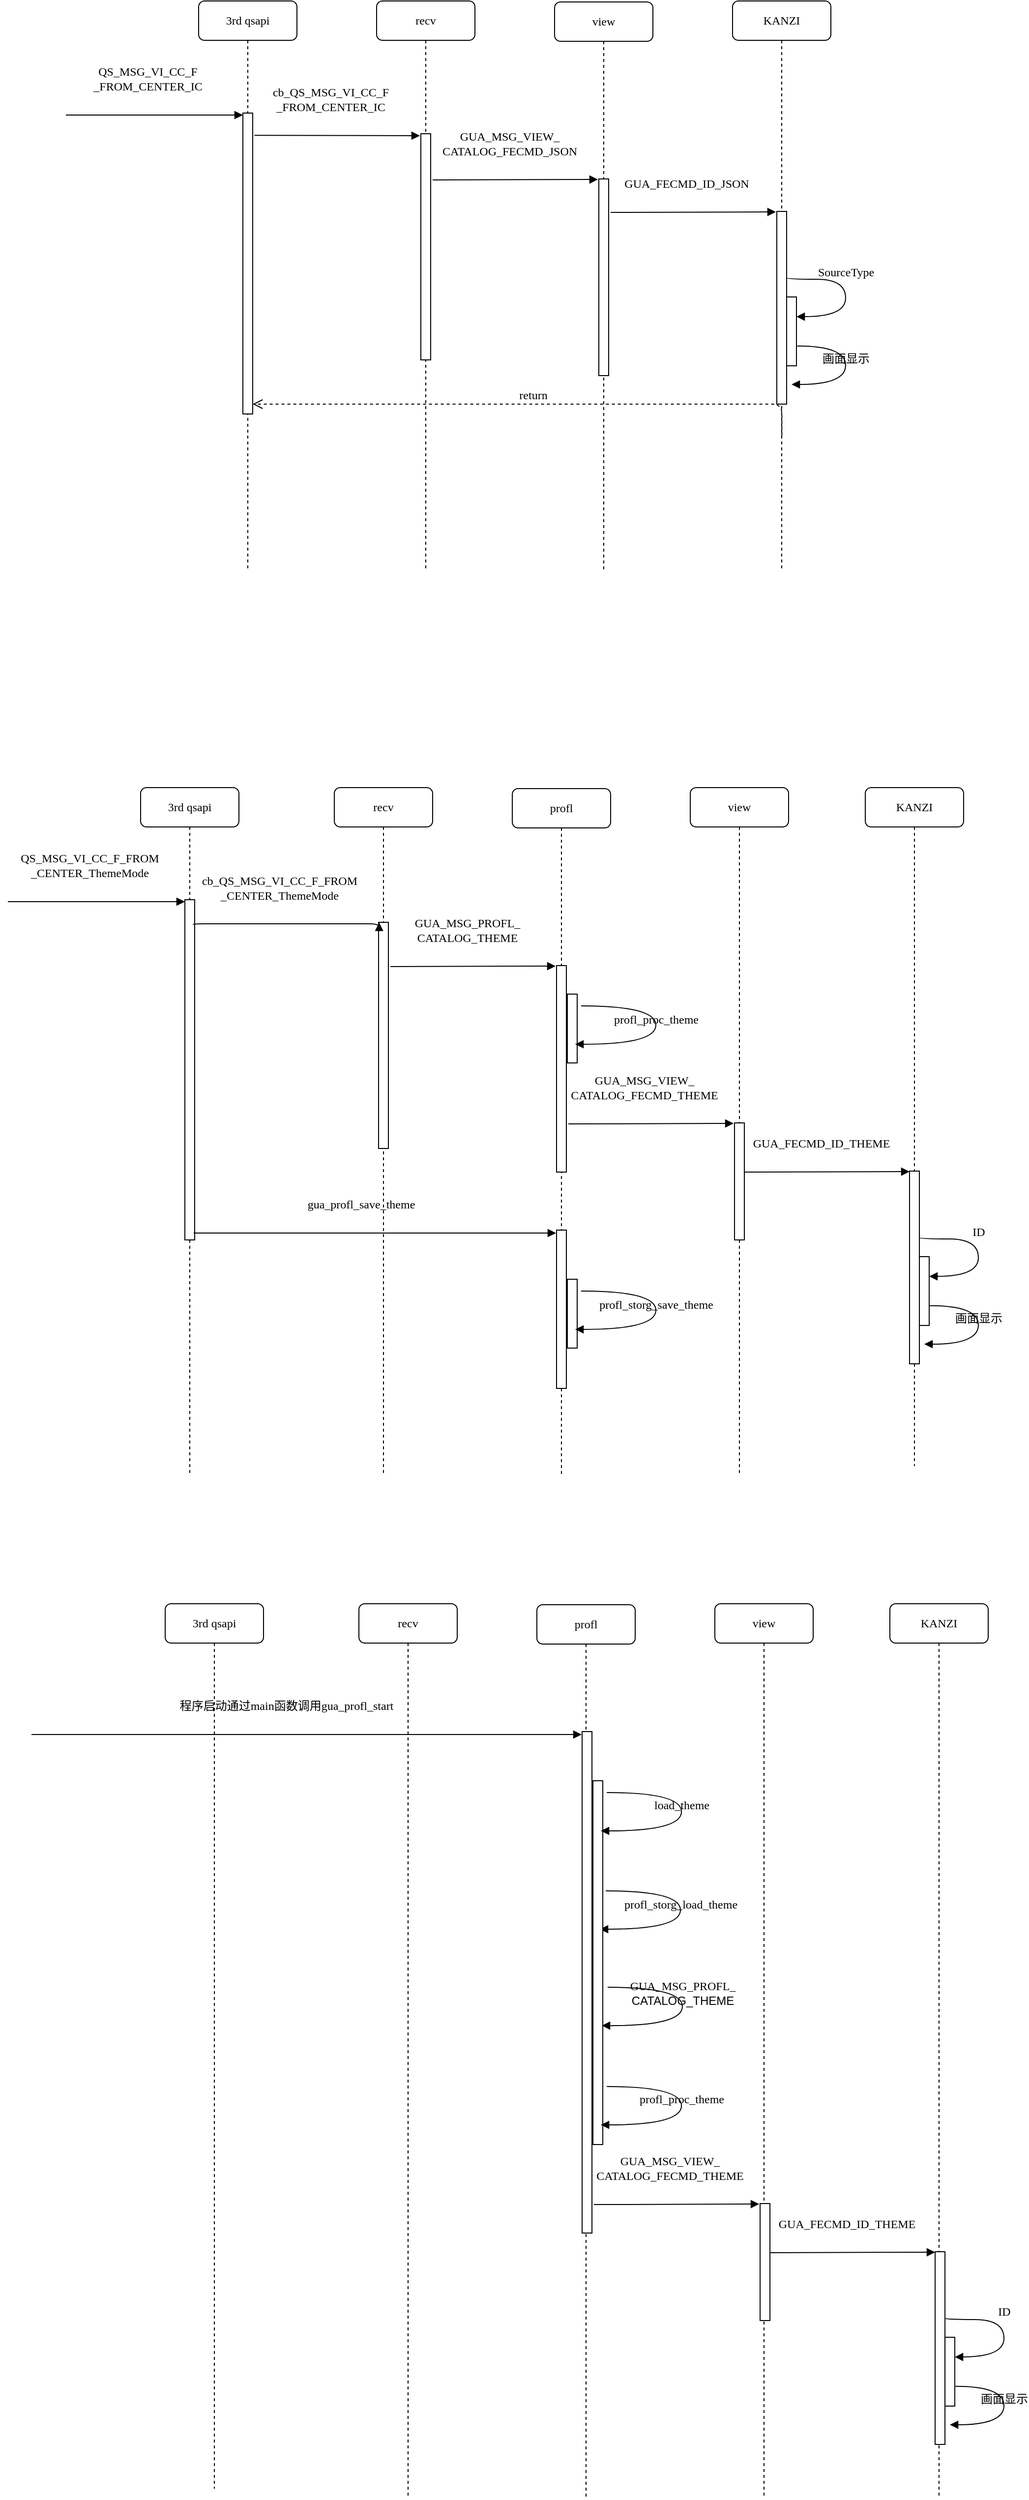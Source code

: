 <mxfile version="22.0.6" type="github">
  <diagram name="Page-1" id="13e1069c-82ec-6db2-03f1-153e76fe0fe0">
    <mxGraphModel dx="1179" dy="782" grid="1" gridSize="10" guides="1" tooltips="1" connect="1" arrows="1" fold="1" page="1" pageScale="1" pageWidth="1100" pageHeight="850" background="none" math="0" shadow="0">
      <root>
        <mxCell id="0" />
        <mxCell id="1" parent="0" />
        <mxCell id="7baba1c4bc27f4b0-2" value="recv" style="shape=umlLifeline;perimeter=lifelinePerimeter;whiteSpace=wrap;html=1;container=1;collapsible=0;recursiveResize=0;outlineConnect=0;rounded=1;shadow=0;comic=0;labelBackgroundColor=none;strokeWidth=1;fontFamily=Verdana;fontSize=12;align=center;" parent="1" vertex="1">
          <mxGeometry x="406" y="80" width="100" height="580" as="geometry" />
        </mxCell>
        <mxCell id="7baba1c4bc27f4b0-10" value="" style="html=1;points=[];perimeter=orthogonalPerimeter;rounded=0;shadow=0;comic=0;labelBackgroundColor=none;strokeWidth=1;fontFamily=Verdana;fontSize=12;align=center;" parent="7baba1c4bc27f4b0-2" vertex="1">
          <mxGeometry x="45" y="135" width="10" height="230" as="geometry" />
        </mxCell>
        <mxCell id="7baba1c4bc27f4b0-3" value="view" style="shape=umlLifeline;perimeter=lifelinePerimeter;whiteSpace=wrap;html=1;container=1;collapsible=0;recursiveResize=0;outlineConnect=0;rounded=1;shadow=0;comic=0;labelBackgroundColor=none;strokeWidth=1;fontFamily=Verdana;fontSize=12;align=center;" parent="1" vertex="1">
          <mxGeometry x="587" y="81" width="100" height="580" as="geometry" />
        </mxCell>
        <mxCell id="7baba1c4bc27f4b0-13" value="" style="html=1;points=[];perimeter=orthogonalPerimeter;rounded=0;shadow=0;comic=0;labelBackgroundColor=none;strokeWidth=1;fontFamily=Verdana;fontSize=12;align=center;" parent="7baba1c4bc27f4b0-3" vertex="1">
          <mxGeometry x="45" y="180" width="10" height="200" as="geometry" />
        </mxCell>
        <mxCell id="7baba1c4bc27f4b0-4" value="KANZI" style="shape=umlLifeline;perimeter=lifelinePerimeter;whiteSpace=wrap;html=1;container=1;collapsible=0;recursiveResize=0;outlineConnect=0;rounded=1;shadow=0;comic=0;labelBackgroundColor=none;strokeWidth=1;fontFamily=Verdana;fontSize=12;align=center;" parent="1" vertex="1">
          <mxGeometry x="768" y="80" width="100" height="580" as="geometry" />
        </mxCell>
        <mxCell id="7baba1c4bc27f4b0-8" value="3rd qsapi" style="shape=umlLifeline;perimeter=lifelinePerimeter;whiteSpace=wrap;html=1;container=1;collapsible=0;recursiveResize=0;outlineConnect=0;rounded=1;shadow=0;comic=0;labelBackgroundColor=none;strokeWidth=1;fontFamily=Verdana;fontSize=12;align=center;" parent="1" vertex="1">
          <mxGeometry x="225" y="80" width="100" height="580" as="geometry" />
        </mxCell>
        <mxCell id="7baba1c4bc27f4b0-9" value="" style="html=1;points=[];perimeter=orthogonalPerimeter;rounded=0;shadow=0;comic=0;labelBackgroundColor=none;strokeWidth=1;fontFamily=Verdana;fontSize=12;align=center;" parent="7baba1c4bc27f4b0-8" vertex="1">
          <mxGeometry x="45" y="114" width="10" height="306" as="geometry" />
        </mxCell>
        <mxCell id="rQlBkAVt-6RhBXm4ACiW-3" value="QS_MSG_VI_CC_F&lt;br style=&quot;border-color: var(--border-color);&quot;&gt;_FROM_CENTER_IC" style="html=1;verticalAlign=bottom;endArrow=block;entryX=0;entryY=0;labelBackgroundColor=none;fontFamily=Verdana;fontSize=12;edgeStyle=elbowEdgeStyle;elbow=vertical;" edge="1" parent="7baba1c4bc27f4b0-8">
          <mxGeometry x="-0.077" y="20" relative="1" as="geometry">
            <mxPoint x="-135" y="116" as="sourcePoint" />
            <mxPoint x="45" y="116.24" as="targetPoint" />
            <mxPoint as="offset" />
          </mxGeometry>
        </mxCell>
        <mxCell id="7baba1c4bc27f4b0-16" value="" style="html=1;points=[];perimeter=orthogonalPerimeter;rounded=0;shadow=0;comic=0;labelBackgroundColor=none;strokeWidth=1;fontFamily=Verdana;fontSize=12;align=center;" parent="1" vertex="1">
          <mxGeometry x="813" y="294" width="10" height="196" as="geometry" />
        </mxCell>
        <mxCell id="7baba1c4bc27f4b0-30" value="return" style="html=1;verticalAlign=bottom;endArrow=open;dashed=1;endSize=8;labelBackgroundColor=none;fontFamily=Verdana;fontSize=12;edgeStyle=elbowEdgeStyle;elbow=vertical;exitX=0.502;exitY=0.762;exitDx=0;exitDy=0;exitPerimeter=0;" parent="1" source="7baba1c4bc27f4b0-4" target="7baba1c4bc27f4b0-9" edge="1">
          <mxGeometry relative="1" as="geometry">
            <mxPoint x="925" y="626" as="targetPoint" />
            <Array as="points">
              <mxPoint x="810" y="490" />
            </Array>
            <mxPoint x="810" y="600" as="sourcePoint" />
          </mxGeometry>
        </mxCell>
        <mxCell id="7baba1c4bc27f4b0-34" value="" style="html=1;points=[];perimeter=orthogonalPerimeter;rounded=0;shadow=0;comic=0;labelBackgroundColor=none;strokeWidth=1;fontFamily=Verdana;fontSize=12;align=center;" parent="1" vertex="1">
          <mxGeometry x="823" y="381" width="10" height="70" as="geometry" />
        </mxCell>
        <mxCell id="7baba1c4bc27f4b0-35" value="&lt;p class=&quot;MsoNormal&quot;&gt;SourceType&lt;/p&gt;" style="html=1;verticalAlign=bottom;endArrow=block;labelBackgroundColor=none;fontFamily=Verdana;fontSize=12;elbow=vertical;edgeStyle=orthogonalEdgeStyle;curved=1;entryX=1;entryY=0.286;entryPerimeter=0;exitX=1.038;exitY=0.345;exitPerimeter=0;" parent="1" source="7baba1c4bc27f4b0-16" target="7baba1c4bc27f4b0-34" edge="1">
          <mxGeometry relative="1" as="geometry">
            <mxPoint x="698" y="311" as="sourcePoint" />
            <mxPoint x="828" y="311" as="targetPoint" />
            <Array as="points">
              <mxPoint x="883" y="363" />
              <mxPoint x="883" y="401" />
            </Array>
          </mxGeometry>
        </mxCell>
        <mxCell id="7baba1c4bc27f4b0-36" value="画面显示" style="html=1;verticalAlign=bottom;endArrow=block;labelBackgroundColor=none;fontFamily=Verdana;fontSize=12;elbow=vertical;edgeStyle=orthogonalEdgeStyle;curved=1;exitX=1.066;exitY=0.713;exitPerimeter=0;" parent="1" source="7baba1c4bc27f4b0-34" edge="1">
          <mxGeometry relative="1" as="geometry">
            <mxPoint x="843.333" y="431" as="sourcePoint" />
            <mxPoint x="828" y="470" as="targetPoint" />
            <Array as="points">
              <mxPoint x="883" y="431" />
              <mxPoint x="883" y="470" />
            </Array>
          </mxGeometry>
        </mxCell>
        <mxCell id="rQlBkAVt-6RhBXm4ACiW-6" value="cb_QS_MSG_VI_CC_F&lt;br&gt;_FROM_CENTER_IC" style="html=1;verticalAlign=bottom;endArrow=block;labelBackgroundColor=none;fontFamily=Verdana;fontSize=12;edgeStyle=elbowEdgeStyle;elbow=vertical;exitX=1.171;exitY=0.074;exitDx=0;exitDy=0;exitPerimeter=0;" edge="1" parent="1" source="7baba1c4bc27f4b0-9">
          <mxGeometry x="-0.077" y="20" relative="1" as="geometry">
            <mxPoint x="248" y="225" as="sourcePoint" />
            <mxPoint x="450" y="217" as="targetPoint" />
            <mxPoint as="offset" />
          </mxGeometry>
        </mxCell>
        <mxCell id="rQlBkAVt-6RhBXm4ACiW-7" value="GUA_MSG_VIEW_&lt;br&gt;CATALOG_FECMD_JSON" style="html=1;verticalAlign=bottom;endArrow=block;labelBackgroundColor=none;fontFamily=Verdana;fontSize=12;edgeStyle=elbowEdgeStyle;elbow=vertical;exitX=1.171;exitY=0.074;exitDx=0;exitDy=0;exitPerimeter=0;" edge="1" parent="1">
          <mxGeometry x="-0.077" y="20" relative="1" as="geometry">
            <mxPoint x="463" y="262" as="sourcePoint" />
            <mxPoint x="631" y="261" as="targetPoint" />
            <mxPoint as="offset" />
          </mxGeometry>
        </mxCell>
        <mxCell id="rQlBkAVt-6RhBXm4ACiW-8" value="GUA_FECMD_ID_JSON" style="html=1;verticalAlign=bottom;endArrow=block;labelBackgroundColor=none;fontFamily=Verdana;fontSize=12;edgeStyle=elbowEdgeStyle;elbow=vertical;exitX=1.171;exitY=0.074;exitDx=0;exitDy=0;exitPerimeter=0;" edge="1" parent="1">
          <mxGeometry x="-0.077" y="20" relative="1" as="geometry">
            <mxPoint x="644" y="295.06" as="sourcePoint" />
            <mxPoint x="812" y="294.06" as="targetPoint" />
            <mxPoint as="offset" />
          </mxGeometry>
        </mxCell>
        <mxCell id="rQlBkAVt-6RhBXm4ACiW-9" value="recv" style="shape=umlLifeline;perimeter=lifelinePerimeter;whiteSpace=wrap;html=1;container=1;collapsible=0;recursiveResize=0;outlineConnect=0;rounded=1;shadow=0;comic=0;labelBackgroundColor=none;strokeWidth=1;fontFamily=Verdana;fontSize=12;align=center;" vertex="1" parent="1">
          <mxGeometry x="363" y="880" width="100" height="700" as="geometry" />
        </mxCell>
        <mxCell id="rQlBkAVt-6RhBXm4ACiW-10" value="" style="html=1;points=[];perimeter=orthogonalPerimeter;rounded=0;shadow=0;comic=0;labelBackgroundColor=none;strokeWidth=1;fontFamily=Verdana;fontSize=12;align=center;" vertex="1" parent="rQlBkAVt-6RhBXm4ACiW-9">
          <mxGeometry x="45" y="137" width="10" height="230" as="geometry" />
        </mxCell>
        <mxCell id="rQlBkAVt-6RhBXm4ACiW-11" value="profl" style="shape=umlLifeline;perimeter=lifelinePerimeter;whiteSpace=wrap;html=1;container=1;collapsible=0;recursiveResize=0;outlineConnect=0;rounded=1;shadow=0;comic=0;labelBackgroundColor=none;strokeWidth=1;fontFamily=Verdana;fontSize=12;align=center;" vertex="1" parent="1">
          <mxGeometry x="544" y="881" width="100" height="699" as="geometry" />
        </mxCell>
        <mxCell id="rQlBkAVt-6RhBXm4ACiW-12" value="" style="html=1;points=[];perimeter=orthogonalPerimeter;rounded=0;shadow=0;comic=0;labelBackgroundColor=none;strokeWidth=1;fontFamily=Verdana;fontSize=12;align=center;" vertex="1" parent="rQlBkAVt-6RhBXm4ACiW-11">
          <mxGeometry x="45" y="180" width="10" height="210" as="geometry" />
        </mxCell>
        <mxCell id="rQlBkAVt-6RhBXm4ACiW-34" value="" style="html=1;points=[];perimeter=orthogonalPerimeter;rounded=0;shadow=0;comic=0;labelBackgroundColor=none;strokeWidth=1;fontFamily=Verdana;fontSize=12;align=center;" vertex="1" parent="rQlBkAVt-6RhBXm4ACiW-11">
          <mxGeometry x="56" y="209" width="10" height="70" as="geometry" />
        </mxCell>
        <mxCell id="rQlBkAVt-6RhBXm4ACiW-40" value="" style="html=1;points=[];perimeter=orthogonalPerimeter;rounded=0;shadow=0;comic=0;labelBackgroundColor=none;strokeWidth=1;fontFamily=Verdana;fontSize=12;align=center;" vertex="1" parent="rQlBkAVt-6RhBXm4ACiW-11">
          <mxGeometry x="45" y="449" width="10" height="161" as="geometry" />
        </mxCell>
        <mxCell id="rQlBkAVt-6RhBXm4ACiW-41" value="" style="html=1;points=[];perimeter=orthogonalPerimeter;rounded=0;shadow=0;comic=0;labelBackgroundColor=none;strokeWidth=1;fontFamily=Verdana;fontSize=12;align=center;" vertex="1" parent="rQlBkAVt-6RhBXm4ACiW-11">
          <mxGeometry x="56" y="499" width="10" height="70" as="geometry" />
        </mxCell>
        <mxCell id="rQlBkAVt-6RhBXm4ACiW-42" value="profl_storg_save_theme" style="html=1;verticalAlign=bottom;endArrow=block;labelBackgroundColor=none;fontFamily=Verdana;fontSize=12;elbow=vertical;edgeStyle=orthogonalEdgeStyle;curved=1;exitX=1.066;exitY=0.713;exitPerimeter=0;" edge="1" parent="rQlBkAVt-6RhBXm4ACiW-11">
          <mxGeometry relative="1" as="geometry">
            <mxPoint x="70" y="511" as="sourcePoint" />
            <mxPoint x="64" y="550" as="targetPoint" />
            <Array as="points">
              <mxPoint x="146" y="511" />
              <mxPoint x="146" y="550" />
            </Array>
          </mxGeometry>
        </mxCell>
        <mxCell id="rQlBkAVt-6RhBXm4ACiW-13" value="view" style="shape=umlLifeline;perimeter=lifelinePerimeter;whiteSpace=wrap;html=1;container=1;collapsible=0;recursiveResize=0;outlineConnect=0;rounded=1;shadow=0;comic=0;labelBackgroundColor=none;strokeWidth=1;fontFamily=Verdana;fontSize=12;align=center;" vertex="1" parent="1">
          <mxGeometry x="725" y="880" width="100" height="700" as="geometry" />
        </mxCell>
        <mxCell id="rQlBkAVt-6RhBXm4ACiW-14" value="3rd qsapi" style="shape=umlLifeline;perimeter=lifelinePerimeter;whiteSpace=wrap;html=1;container=1;collapsible=0;recursiveResize=0;outlineConnect=0;rounded=1;shadow=0;comic=0;labelBackgroundColor=none;strokeWidth=1;fontFamily=Verdana;fontSize=12;align=center;" vertex="1" parent="1">
          <mxGeometry x="166" y="880" width="100" height="700" as="geometry" />
        </mxCell>
        <mxCell id="rQlBkAVt-6RhBXm4ACiW-15" value="" style="html=1;points=[];perimeter=orthogonalPerimeter;rounded=0;shadow=0;comic=0;labelBackgroundColor=none;strokeWidth=1;fontFamily=Verdana;fontSize=12;align=center;" vertex="1" parent="rQlBkAVt-6RhBXm4ACiW-14">
          <mxGeometry x="45" y="114" width="10" height="346" as="geometry" />
        </mxCell>
        <mxCell id="rQlBkAVt-6RhBXm4ACiW-16" value="QS_MSG_VI_CC_F_FROM&lt;br&gt;_CENTER_ThemeMode" style="html=1;verticalAlign=bottom;endArrow=block;entryX=0;entryY=0;labelBackgroundColor=none;fontFamily=Verdana;fontSize=12;edgeStyle=elbowEdgeStyle;elbow=vertical;" edge="1" parent="rQlBkAVt-6RhBXm4ACiW-14">
          <mxGeometry x="-0.077" y="20" relative="1" as="geometry">
            <mxPoint x="-135" y="116" as="sourcePoint" />
            <mxPoint x="45" y="116.24" as="targetPoint" />
            <mxPoint as="offset" />
          </mxGeometry>
        </mxCell>
        <mxCell id="rQlBkAVt-6RhBXm4ACiW-17" value="" style="html=1;points=[];perimeter=orthogonalPerimeter;rounded=0;shadow=0;comic=0;labelBackgroundColor=none;strokeWidth=1;fontFamily=Verdana;fontSize=12;align=center;" vertex="1" parent="1">
          <mxGeometry x="770" y="1221" width="10" height="119" as="geometry" />
        </mxCell>
        <mxCell id="rQlBkAVt-6RhBXm4ACiW-22" value="cb_QS_MSG_VI_CC_F_FROM&lt;br&gt;_CENTER_ThemeMode" style="html=1;verticalAlign=bottom;endArrow=block;labelBackgroundColor=none;fontFamily=Verdana;fontSize=12;edgeStyle=elbowEdgeStyle;elbow=vertical;exitX=1.171;exitY=0.074;exitDx=0;exitDy=0;exitPerimeter=0;entryX=0.359;entryY=0.001;entryDx=0;entryDy=0;entryPerimeter=0;" edge="1" parent="1">
          <mxGeometry x="-0.077" y="20" relative="1" as="geometry">
            <mxPoint x="219.71" y="1019.604" as="sourcePoint" />
            <mxPoint x="408.59" y="1017.23" as="targetPoint" />
            <mxPoint as="offset" />
          </mxGeometry>
        </mxCell>
        <mxCell id="rQlBkAVt-6RhBXm4ACiW-23" value="GUA_MSG_PROFL_&lt;br&gt;CATALOG_THEME" style="html=1;verticalAlign=bottom;endArrow=block;labelBackgroundColor=none;fontFamily=Verdana;fontSize=12;edgeStyle=elbowEdgeStyle;elbow=vertical;exitX=1.171;exitY=0.074;exitDx=0;exitDy=0;exitPerimeter=0;" edge="1" parent="1">
          <mxGeometry x="-0.077" y="20" relative="1" as="geometry">
            <mxPoint x="420" y="1062" as="sourcePoint" />
            <mxPoint x="588" y="1061" as="targetPoint" />
            <mxPoint as="offset" />
          </mxGeometry>
        </mxCell>
        <mxCell id="rQlBkAVt-6RhBXm4ACiW-24" value="GUA_MSG_VIEW_&lt;br&gt;CATALOG_FECMD_THEME" style="html=1;verticalAlign=bottom;endArrow=block;labelBackgroundColor=none;fontFamily=Verdana;fontSize=12;edgeStyle=elbowEdgeStyle;elbow=vertical;exitX=1.171;exitY=0.074;exitDx=0;exitDy=0;exitPerimeter=0;" edge="1" parent="1">
          <mxGeometry x="-0.077" y="20" relative="1" as="geometry">
            <mxPoint x="601" y="1222.06" as="sourcePoint" />
            <mxPoint x="769" y="1221.06" as="targetPoint" />
            <mxPoint as="offset" />
          </mxGeometry>
        </mxCell>
        <mxCell id="rQlBkAVt-6RhBXm4ACiW-25" value="KANZI" style="shape=umlLifeline;perimeter=lifelinePerimeter;whiteSpace=wrap;html=1;container=1;collapsible=0;recursiveResize=0;outlineConnect=0;rounded=1;shadow=0;comic=0;labelBackgroundColor=none;strokeWidth=1;fontFamily=Verdana;fontSize=12;align=center;" vertex="1" parent="1">
          <mxGeometry x="903" y="880" width="100" height="690" as="geometry" />
        </mxCell>
        <mxCell id="rQlBkAVt-6RhBXm4ACiW-26" value="" style="html=1;points=[];perimeter=orthogonalPerimeter;rounded=0;shadow=0;comic=0;labelBackgroundColor=none;strokeWidth=1;fontFamily=Verdana;fontSize=12;align=center;" vertex="1" parent="1">
          <mxGeometry x="948" y="1270" width="10" height="196" as="geometry" />
        </mxCell>
        <mxCell id="rQlBkAVt-6RhBXm4ACiW-27" value="" style="html=1;points=[];perimeter=orthogonalPerimeter;rounded=0;shadow=0;comic=0;labelBackgroundColor=none;strokeWidth=1;fontFamily=Verdana;fontSize=12;align=center;" vertex="1" parent="1">
          <mxGeometry x="958" y="1357" width="10" height="70" as="geometry" />
        </mxCell>
        <mxCell id="rQlBkAVt-6RhBXm4ACiW-28" value="&lt;p class=&quot;MsoNormal&quot;&gt;ID&lt;/p&gt;" style="html=1;verticalAlign=bottom;endArrow=block;labelBackgroundColor=none;fontFamily=Verdana;fontSize=12;elbow=vertical;edgeStyle=orthogonalEdgeStyle;curved=1;entryX=1;entryY=0.286;entryPerimeter=0;exitX=1.038;exitY=0.345;exitPerimeter=0;" edge="1" parent="1" source="rQlBkAVt-6RhBXm4ACiW-26" target="rQlBkAVt-6RhBXm4ACiW-27">
          <mxGeometry relative="1" as="geometry">
            <mxPoint x="833" y="1287" as="sourcePoint" />
            <mxPoint x="963" y="1287" as="targetPoint" />
            <Array as="points">
              <mxPoint x="1018" y="1339" />
              <mxPoint x="1018" y="1377" />
            </Array>
          </mxGeometry>
        </mxCell>
        <mxCell id="rQlBkAVt-6RhBXm4ACiW-29" value="画面显示" style="html=1;verticalAlign=bottom;endArrow=block;labelBackgroundColor=none;fontFamily=Verdana;fontSize=12;elbow=vertical;edgeStyle=orthogonalEdgeStyle;curved=1;exitX=1.066;exitY=0.713;exitPerimeter=0;" edge="1" parent="1" source="rQlBkAVt-6RhBXm4ACiW-27">
          <mxGeometry relative="1" as="geometry">
            <mxPoint x="978.333" y="1407" as="sourcePoint" />
            <mxPoint x="963" y="1446" as="targetPoint" />
            <Array as="points">
              <mxPoint x="1018" y="1407" />
              <mxPoint x="1018" y="1446" />
            </Array>
          </mxGeometry>
        </mxCell>
        <mxCell id="rQlBkAVt-6RhBXm4ACiW-30" value="GUA_FECMD_ID_THEME" style="html=1;verticalAlign=bottom;endArrow=block;labelBackgroundColor=none;fontFamily=Verdana;fontSize=12;edgeStyle=elbowEdgeStyle;elbow=vertical;exitX=1.171;exitY=0.074;exitDx=0;exitDy=0;exitPerimeter=0;" edge="1" parent="1">
          <mxGeometry x="-0.077" y="20" relative="1" as="geometry">
            <mxPoint x="780" y="1271" as="sourcePoint" />
            <mxPoint x="948" y="1270" as="targetPoint" />
            <mxPoint as="offset" />
          </mxGeometry>
        </mxCell>
        <mxCell id="rQlBkAVt-6RhBXm4ACiW-36" value="profl_proc_theme" style="html=1;verticalAlign=bottom;endArrow=block;labelBackgroundColor=none;fontFamily=Verdana;fontSize=12;elbow=vertical;edgeStyle=orthogonalEdgeStyle;curved=1;exitX=1.066;exitY=0.713;exitPerimeter=0;" edge="1" parent="1">
          <mxGeometry relative="1" as="geometry">
            <mxPoint x="614" y="1102" as="sourcePoint" />
            <mxPoint x="608" y="1141" as="targetPoint" />
            <Array as="points">
              <mxPoint x="690" y="1102" />
              <mxPoint x="690" y="1141" />
            </Array>
          </mxGeometry>
        </mxCell>
        <mxCell id="rQlBkAVt-6RhBXm4ACiW-39" value="gua_profl_save_theme" style="html=1;verticalAlign=bottom;endArrow=block;labelBackgroundColor=none;fontFamily=Verdana;fontSize=12;edgeStyle=elbowEdgeStyle;elbow=vertical;exitX=1.171;exitY=0.074;exitDx=0;exitDy=0;exitPerimeter=0;" edge="1" parent="1">
          <mxGeometry x="-0.077" y="20" relative="1" as="geometry">
            <mxPoint x="220" y="1333" as="sourcePoint" />
            <mxPoint x="588.5" y="1333.294" as="targetPoint" />
            <mxPoint as="offset" />
          </mxGeometry>
        </mxCell>
        <mxCell id="rQlBkAVt-6RhBXm4ACiW-64" value="recv" style="shape=umlLifeline;perimeter=lifelinePerimeter;whiteSpace=wrap;html=1;container=1;collapsible=0;recursiveResize=0;outlineConnect=0;rounded=1;shadow=0;comic=0;labelBackgroundColor=none;strokeWidth=1;fontFamily=Verdana;fontSize=12;align=center;" vertex="1" parent="1">
          <mxGeometry x="388" y="1710" width="100" height="910" as="geometry" />
        </mxCell>
        <mxCell id="rQlBkAVt-6RhBXm4ACiW-66" value="profl" style="shape=umlLifeline;perimeter=lifelinePerimeter;whiteSpace=wrap;html=1;container=1;collapsible=0;recursiveResize=0;outlineConnect=0;rounded=1;shadow=0;comic=0;labelBackgroundColor=none;strokeWidth=1;fontFamily=Verdana;fontSize=12;align=center;" vertex="1" parent="1">
          <mxGeometry x="569" y="1711" width="100" height="909" as="geometry" />
        </mxCell>
        <mxCell id="rQlBkAVt-6RhBXm4ACiW-72" value="profl_storg_load_theme" style="html=1;verticalAlign=bottom;endArrow=block;labelBackgroundColor=none;fontFamily=Verdana;fontSize=12;elbow=vertical;edgeStyle=orthogonalEdgeStyle;curved=1;exitX=1.066;exitY=0.713;exitPerimeter=0;" edge="1" parent="rQlBkAVt-6RhBXm4ACiW-66">
          <mxGeometry relative="1" as="geometry">
            <mxPoint x="70" y="291" as="sourcePoint" />
            <mxPoint x="64" y="330" as="targetPoint" />
            <Array as="points">
              <mxPoint x="146" y="291" />
              <mxPoint x="146" y="330" />
            </Array>
          </mxGeometry>
        </mxCell>
        <mxCell id="rQlBkAVt-6RhBXm4ACiW-73" value="GUA_MSG_PROFL_&lt;br style=&quot;border-color: var(--border-color); padding: 0px; margin: 0px; font-family: Helvetica; text-align: left;&quot;&gt;&lt;span style=&quot;font-family: Helvetica; text-align: left;&quot;&gt;CATALOG_THEME&lt;/span&gt;" style="html=1;verticalAlign=bottom;endArrow=block;labelBackgroundColor=none;fontFamily=Verdana;fontSize=12;elbow=vertical;edgeStyle=orthogonalEdgeStyle;curved=1;exitX=1.066;exitY=0.713;exitPerimeter=0;" edge="1" parent="rQlBkAVt-6RhBXm4ACiW-66">
          <mxGeometry relative="1" as="geometry">
            <mxPoint x="72" y="389.06" as="sourcePoint" />
            <mxPoint x="66" y="428.06" as="targetPoint" />
            <Array as="points">
              <mxPoint x="148" y="389.06" />
              <mxPoint x="148" y="428.06" />
            </Array>
          </mxGeometry>
        </mxCell>
        <mxCell id="rQlBkAVt-6RhBXm4ACiW-74" value="view" style="shape=umlLifeline;perimeter=lifelinePerimeter;whiteSpace=wrap;html=1;container=1;collapsible=0;recursiveResize=0;outlineConnect=0;rounded=1;shadow=0;comic=0;labelBackgroundColor=none;strokeWidth=1;fontFamily=Verdana;fontSize=12;align=center;" vertex="1" parent="1">
          <mxGeometry x="750" y="1710" width="100" height="910" as="geometry" />
        </mxCell>
        <mxCell id="rQlBkAVt-6RhBXm4ACiW-75" value="3rd qsapi" style="shape=umlLifeline;perimeter=lifelinePerimeter;whiteSpace=wrap;html=1;container=1;collapsible=0;recursiveResize=0;outlineConnect=0;rounded=1;shadow=0;comic=0;labelBackgroundColor=none;strokeWidth=1;fontFamily=Verdana;fontSize=12;align=center;" vertex="1" parent="1">
          <mxGeometry x="191" y="1710" width="100" height="900" as="geometry" />
        </mxCell>
        <mxCell id="rQlBkAVt-6RhBXm4ACiW-82" value="KANZI" style="shape=umlLifeline;perimeter=lifelinePerimeter;whiteSpace=wrap;html=1;container=1;collapsible=0;recursiveResize=0;outlineConnect=0;rounded=1;shadow=0;comic=0;labelBackgroundColor=none;strokeWidth=1;fontFamily=Verdana;fontSize=12;align=center;" vertex="1" parent="1">
          <mxGeometry x="928" y="1710" width="100" height="910" as="geometry" />
        </mxCell>
        <mxCell id="rQlBkAVt-6RhBXm4ACiW-90" value="" style="html=1;points=[];perimeter=orthogonalPerimeter;rounded=0;shadow=0;comic=0;labelBackgroundColor=none;strokeWidth=1;fontFamily=Verdana;fontSize=12;align=center;" vertex="1" parent="1">
          <mxGeometry x="615.03" y="1840" width="10" height="510" as="geometry" />
        </mxCell>
        <mxCell id="rQlBkAVt-6RhBXm4ACiW-91" value="" style="html=1;points=[];perimeter=orthogonalPerimeter;rounded=0;shadow=0;comic=0;labelBackgroundColor=none;strokeWidth=1;fontFamily=Verdana;fontSize=12;align=center;" vertex="1" parent="1">
          <mxGeometry x="626.03" y="1890" width="10" height="370" as="geometry" />
        </mxCell>
        <mxCell id="rQlBkAVt-6RhBXm4ACiW-92" value="load_theme" style="html=1;verticalAlign=bottom;endArrow=block;labelBackgroundColor=none;fontFamily=Verdana;fontSize=12;elbow=vertical;edgeStyle=orthogonalEdgeStyle;curved=1;exitX=1.066;exitY=0.713;exitPerimeter=0;" edge="1" parent="1">
          <mxGeometry relative="1" as="geometry">
            <mxPoint x="640.03" y="1902" as="sourcePoint" />
            <mxPoint x="634.03" y="1941" as="targetPoint" />
            <Array as="points">
              <mxPoint x="716.03" y="1902" />
              <mxPoint x="716.03" y="1941" />
            </Array>
          </mxGeometry>
        </mxCell>
        <mxCell id="rQlBkAVt-6RhBXm4ACiW-93" value="程序启动通过main函数调用gua_profl_start" style="html=1;verticalAlign=bottom;endArrow=block;labelBackgroundColor=none;fontFamily=Verdana;fontSize=12;edgeStyle=elbowEdgeStyle;elbow=vertical;" edge="1" parent="1">
          <mxGeometry x="-0.077" y="20" relative="1" as="geometry">
            <mxPoint x="55" y="1843" as="sourcePoint" />
            <mxPoint x="614.53" y="1843.294" as="targetPoint" />
            <mxPoint as="offset" />
          </mxGeometry>
        </mxCell>
        <mxCell id="rQlBkAVt-6RhBXm4ACiW-94" value="" style="html=1;points=[];perimeter=orthogonalPerimeter;rounded=0;shadow=0;comic=0;labelBackgroundColor=none;strokeWidth=1;fontFamily=Verdana;fontSize=12;align=center;" vertex="1" parent="1">
          <mxGeometry x="796.03" y="2320" width="10" height="119" as="geometry" />
        </mxCell>
        <mxCell id="rQlBkAVt-6RhBXm4ACiW-95" value="GUA_MSG_VIEW_&lt;br&gt;CATALOG_FECMD_THEME" style="html=1;verticalAlign=bottom;endArrow=block;labelBackgroundColor=none;fontFamily=Verdana;fontSize=12;edgeStyle=elbowEdgeStyle;elbow=vertical;exitX=1.171;exitY=0.074;exitDx=0;exitDy=0;exitPerimeter=0;" edge="1" parent="1">
          <mxGeometry x="-0.077" y="20" relative="1" as="geometry">
            <mxPoint x="627.03" y="2321.06" as="sourcePoint" />
            <mxPoint x="795.03" y="2320.06" as="targetPoint" />
            <mxPoint as="offset" />
          </mxGeometry>
        </mxCell>
        <mxCell id="rQlBkAVt-6RhBXm4ACiW-96" value="" style="html=1;points=[];perimeter=orthogonalPerimeter;rounded=0;shadow=0;comic=0;labelBackgroundColor=none;strokeWidth=1;fontFamily=Verdana;fontSize=12;align=center;" vertex="1" parent="1">
          <mxGeometry x="974.03" y="2369" width="10" height="196" as="geometry" />
        </mxCell>
        <mxCell id="rQlBkAVt-6RhBXm4ACiW-97" value="" style="html=1;points=[];perimeter=orthogonalPerimeter;rounded=0;shadow=0;comic=0;labelBackgroundColor=none;strokeWidth=1;fontFamily=Verdana;fontSize=12;align=center;" vertex="1" parent="1">
          <mxGeometry x="984.03" y="2456" width="10" height="70" as="geometry" />
        </mxCell>
        <mxCell id="rQlBkAVt-6RhBXm4ACiW-98" value="&lt;p class=&quot;MsoNormal&quot;&gt;ID&lt;/p&gt;" style="html=1;verticalAlign=bottom;endArrow=block;labelBackgroundColor=none;fontFamily=Verdana;fontSize=12;elbow=vertical;edgeStyle=orthogonalEdgeStyle;curved=1;entryX=1;entryY=0.286;entryPerimeter=0;exitX=1.038;exitY=0.345;exitPerimeter=0;" edge="1" parent="1" source="rQlBkAVt-6RhBXm4ACiW-96" target="rQlBkAVt-6RhBXm4ACiW-97">
          <mxGeometry relative="1" as="geometry">
            <mxPoint x="859.03" y="2386" as="sourcePoint" />
            <mxPoint x="989.03" y="2386" as="targetPoint" />
            <Array as="points">
              <mxPoint x="1044.03" y="2438" />
              <mxPoint x="1044.03" y="2476" />
            </Array>
          </mxGeometry>
        </mxCell>
        <mxCell id="rQlBkAVt-6RhBXm4ACiW-99" value="画面显示" style="html=1;verticalAlign=bottom;endArrow=block;labelBackgroundColor=none;fontFamily=Verdana;fontSize=12;elbow=vertical;edgeStyle=orthogonalEdgeStyle;curved=1;exitX=1.066;exitY=0.713;exitPerimeter=0;" edge="1" parent="1" source="rQlBkAVt-6RhBXm4ACiW-97">
          <mxGeometry relative="1" as="geometry">
            <mxPoint x="1004.363" y="2506" as="sourcePoint" />
            <mxPoint x="989.03" y="2545" as="targetPoint" />
            <Array as="points">
              <mxPoint x="1044.03" y="2506" />
              <mxPoint x="1044.03" y="2545" />
            </Array>
          </mxGeometry>
        </mxCell>
        <mxCell id="rQlBkAVt-6RhBXm4ACiW-100" value="GUA_FECMD_ID_THEME" style="html=1;verticalAlign=bottom;endArrow=block;labelBackgroundColor=none;fontFamily=Verdana;fontSize=12;edgeStyle=elbowEdgeStyle;elbow=vertical;exitX=1.171;exitY=0.074;exitDx=0;exitDy=0;exitPerimeter=0;" edge="1" parent="1">
          <mxGeometry x="-0.077" y="20" relative="1" as="geometry">
            <mxPoint x="806.03" y="2370" as="sourcePoint" />
            <mxPoint x="974.03" y="2369" as="targetPoint" />
            <mxPoint as="offset" />
          </mxGeometry>
        </mxCell>
        <mxCell id="rQlBkAVt-6RhBXm4ACiW-101" value="profl_proc_theme" style="html=1;verticalAlign=bottom;endArrow=block;labelBackgroundColor=none;fontFamily=Verdana;fontSize=12;elbow=vertical;edgeStyle=orthogonalEdgeStyle;curved=1;exitX=1.066;exitY=0.713;exitPerimeter=0;" edge="1" parent="1">
          <mxGeometry relative="1" as="geometry">
            <mxPoint x="640.03" y="2201" as="sourcePoint" />
            <mxPoint x="634.03" y="2240" as="targetPoint" />
            <Array as="points">
              <mxPoint x="716.03" y="2201" />
              <mxPoint x="716.03" y="2240" />
            </Array>
          </mxGeometry>
        </mxCell>
      </root>
    </mxGraphModel>
  </diagram>
</mxfile>
